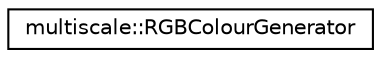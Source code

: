digraph "Graphical Class Hierarchy"
{
  edge [fontname="Helvetica",fontsize="10",labelfontname="Helvetica",labelfontsize="10"];
  node [fontname="Helvetica",fontsize="10",shape=record];
  rankdir="LR";
  Node1 [label="multiscale::RGBColourGenerator",height=0.2,width=0.4,color="black", fillcolor="white", style="filled",URL="$classmultiscale_1_1RGBColourGenerator.html"];
}
